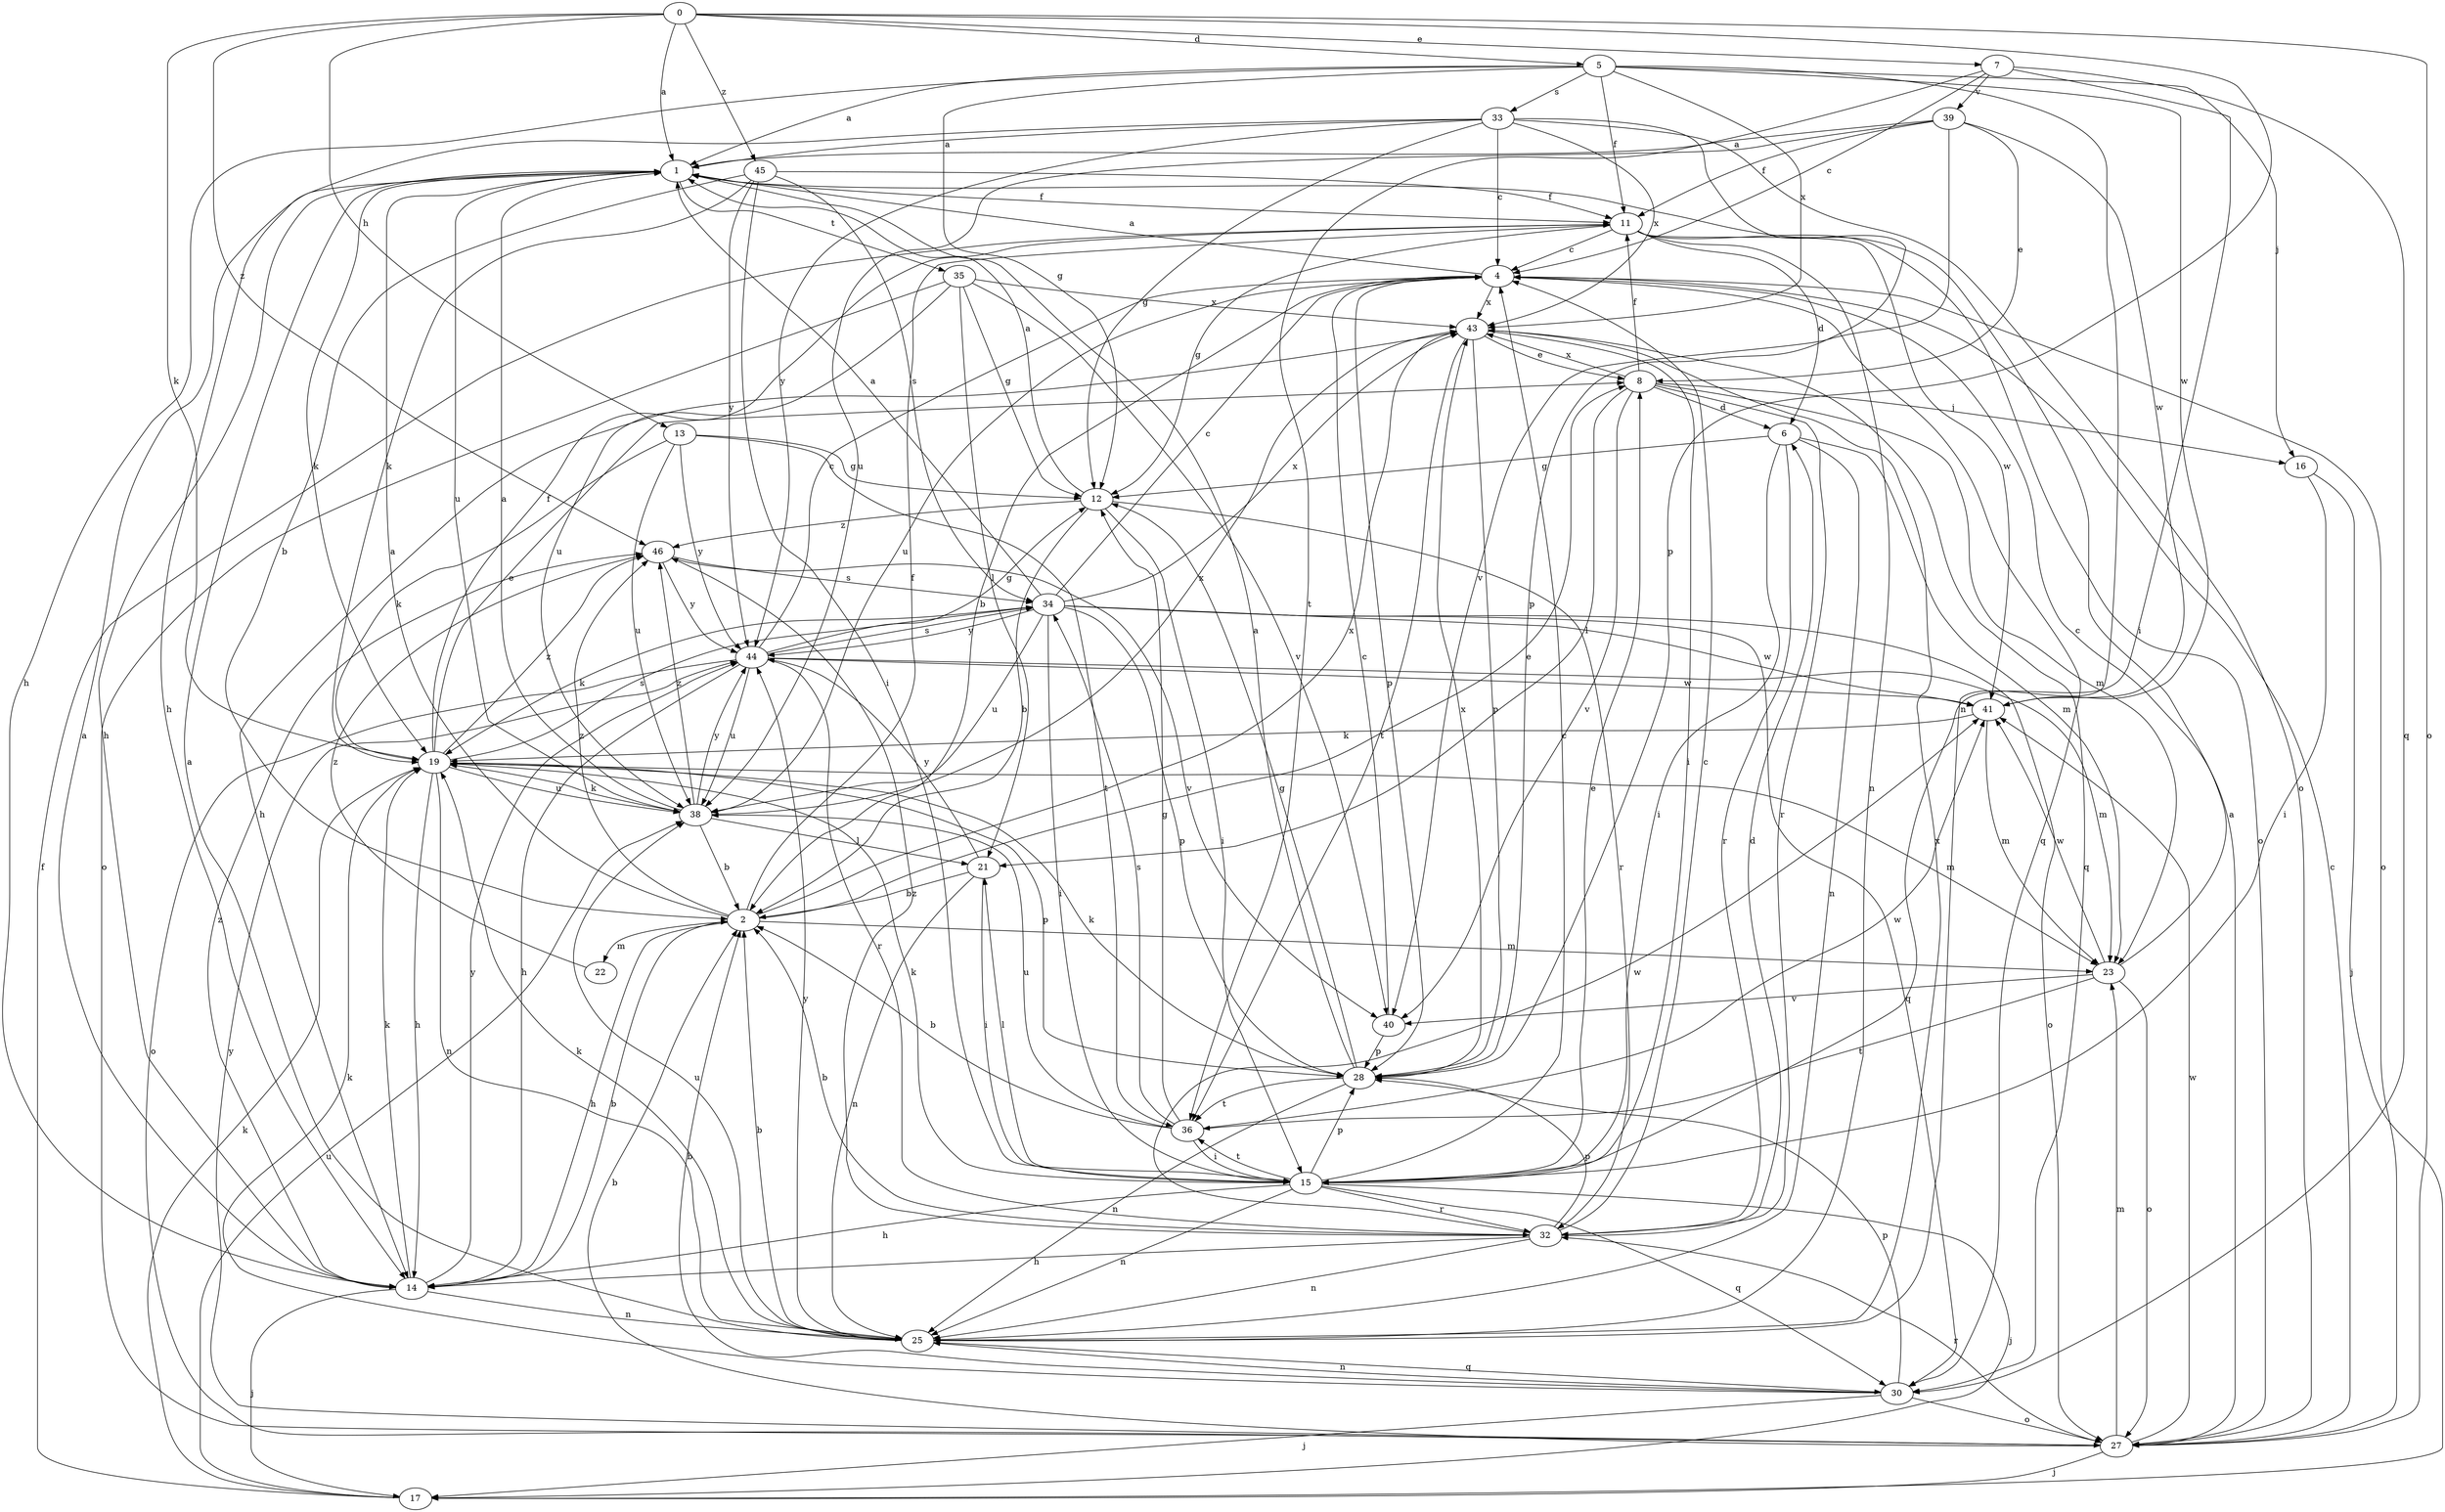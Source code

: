 strict digraph  {
0;
1;
2;
4;
5;
6;
7;
8;
11;
12;
13;
14;
15;
16;
17;
19;
21;
22;
23;
25;
27;
28;
30;
32;
33;
34;
35;
36;
38;
39;
40;
41;
43;
44;
45;
46;
0 -> 1  [label=a];
0 -> 5  [label=d];
0 -> 7  [label=e];
0 -> 13  [label=h];
0 -> 19  [label=k];
0 -> 27  [label=o];
0 -> 28  [label=p];
0 -> 45  [label=z];
0 -> 46  [label=z];
1 -> 11  [label=f];
1 -> 14  [label=h];
1 -> 19  [label=k];
1 -> 35  [label=t];
1 -> 38  [label=u];
2 -> 1  [label=a];
2 -> 8  [label=e];
2 -> 11  [label=f];
2 -> 14  [label=h];
2 -> 22  [label=m];
2 -> 23  [label=m];
2 -> 43  [label=x];
2 -> 46  [label=z];
4 -> 1  [label=a];
4 -> 2  [label=b];
4 -> 27  [label=o];
4 -> 28  [label=p];
4 -> 30  [label=q];
4 -> 38  [label=u];
4 -> 43  [label=x];
5 -> 1  [label=a];
5 -> 11  [label=f];
5 -> 12  [label=g];
5 -> 14  [label=h];
5 -> 16  [label=j];
5 -> 25  [label=n];
5 -> 33  [label=s];
5 -> 41  [label=w];
5 -> 43  [label=x];
6 -> 12  [label=g];
6 -> 15  [label=i];
6 -> 23  [label=m];
6 -> 25  [label=n];
6 -> 32  [label=r];
7 -> 4  [label=c];
7 -> 15  [label=i];
7 -> 30  [label=q];
7 -> 36  [label=t];
7 -> 39  [label=v];
8 -> 6  [label=d];
8 -> 11  [label=f];
8 -> 16  [label=j];
8 -> 21  [label=l];
8 -> 23  [label=m];
8 -> 32  [label=r];
8 -> 40  [label=v];
8 -> 43  [label=x];
11 -> 4  [label=c];
11 -> 6  [label=d];
11 -> 12  [label=g];
11 -> 25  [label=n];
11 -> 27  [label=o];
11 -> 41  [label=w];
12 -> 1  [label=a];
12 -> 2  [label=b];
12 -> 15  [label=i];
12 -> 32  [label=r];
12 -> 46  [label=z];
13 -> 12  [label=g];
13 -> 19  [label=k];
13 -> 36  [label=t];
13 -> 38  [label=u];
13 -> 44  [label=y];
14 -> 1  [label=a];
14 -> 2  [label=b];
14 -> 17  [label=j];
14 -> 19  [label=k];
14 -> 25  [label=n];
14 -> 44  [label=y];
14 -> 46  [label=z];
15 -> 4  [label=c];
15 -> 8  [label=e];
15 -> 14  [label=h];
15 -> 17  [label=j];
15 -> 19  [label=k];
15 -> 21  [label=l];
15 -> 25  [label=n];
15 -> 28  [label=p];
15 -> 30  [label=q];
15 -> 32  [label=r];
15 -> 36  [label=t];
16 -> 15  [label=i];
16 -> 17  [label=j];
17 -> 11  [label=f];
17 -> 19  [label=k];
17 -> 38  [label=u];
19 -> 8  [label=e];
19 -> 11  [label=f];
19 -> 14  [label=h];
19 -> 23  [label=m];
19 -> 25  [label=n];
19 -> 28  [label=p];
19 -> 34  [label=s];
19 -> 38  [label=u];
19 -> 46  [label=z];
21 -> 2  [label=b];
21 -> 15  [label=i];
21 -> 25  [label=n];
21 -> 44  [label=y];
22 -> 46  [label=z];
23 -> 4  [label=c];
23 -> 27  [label=o];
23 -> 36  [label=t];
23 -> 40  [label=v];
23 -> 41  [label=w];
25 -> 1  [label=a];
25 -> 2  [label=b];
25 -> 19  [label=k];
25 -> 30  [label=q];
25 -> 38  [label=u];
25 -> 43  [label=x];
25 -> 44  [label=y];
27 -> 1  [label=a];
27 -> 2  [label=b];
27 -> 4  [label=c];
27 -> 17  [label=j];
27 -> 23  [label=m];
27 -> 32  [label=r];
27 -> 41  [label=w];
27 -> 44  [label=y];
28 -> 1  [label=a];
28 -> 12  [label=g];
28 -> 19  [label=k];
28 -> 25  [label=n];
28 -> 36  [label=t];
28 -> 43  [label=x];
30 -> 2  [label=b];
30 -> 17  [label=j];
30 -> 19  [label=k];
30 -> 25  [label=n];
30 -> 27  [label=o];
30 -> 28  [label=p];
32 -> 2  [label=b];
32 -> 4  [label=c];
32 -> 6  [label=d];
32 -> 14  [label=h];
32 -> 25  [label=n];
32 -> 28  [label=p];
32 -> 41  [label=w];
32 -> 46  [label=z];
33 -> 1  [label=a];
33 -> 4  [label=c];
33 -> 12  [label=g];
33 -> 14  [label=h];
33 -> 27  [label=o];
33 -> 28  [label=p];
33 -> 43  [label=x];
33 -> 44  [label=y];
34 -> 1  [label=a];
34 -> 4  [label=c];
34 -> 15  [label=i];
34 -> 19  [label=k];
34 -> 27  [label=o];
34 -> 28  [label=p];
34 -> 30  [label=q];
34 -> 38  [label=u];
34 -> 41  [label=w];
34 -> 43  [label=x];
34 -> 44  [label=y];
35 -> 12  [label=g];
35 -> 21  [label=l];
35 -> 27  [label=o];
35 -> 38  [label=u];
35 -> 40  [label=v];
35 -> 43  [label=x];
36 -> 2  [label=b];
36 -> 12  [label=g];
36 -> 15  [label=i];
36 -> 34  [label=s];
36 -> 38  [label=u];
36 -> 41  [label=w];
38 -> 1  [label=a];
38 -> 2  [label=b];
38 -> 19  [label=k];
38 -> 21  [label=l];
38 -> 43  [label=x];
38 -> 44  [label=y];
38 -> 46  [label=z];
39 -> 1  [label=a];
39 -> 8  [label=e];
39 -> 11  [label=f];
39 -> 38  [label=u];
39 -> 40  [label=v];
39 -> 41  [label=w];
40 -> 4  [label=c];
40 -> 28  [label=p];
41 -> 19  [label=k];
41 -> 23  [label=m];
43 -> 8  [label=e];
43 -> 14  [label=h];
43 -> 15  [label=i];
43 -> 28  [label=p];
43 -> 30  [label=q];
43 -> 36  [label=t];
44 -> 4  [label=c];
44 -> 12  [label=g];
44 -> 14  [label=h];
44 -> 23  [label=m];
44 -> 27  [label=o];
44 -> 32  [label=r];
44 -> 34  [label=s];
44 -> 38  [label=u];
44 -> 41  [label=w];
45 -> 2  [label=b];
45 -> 11  [label=f];
45 -> 15  [label=i];
45 -> 19  [label=k];
45 -> 34  [label=s];
45 -> 44  [label=y];
46 -> 34  [label=s];
46 -> 40  [label=v];
46 -> 44  [label=y];
}
